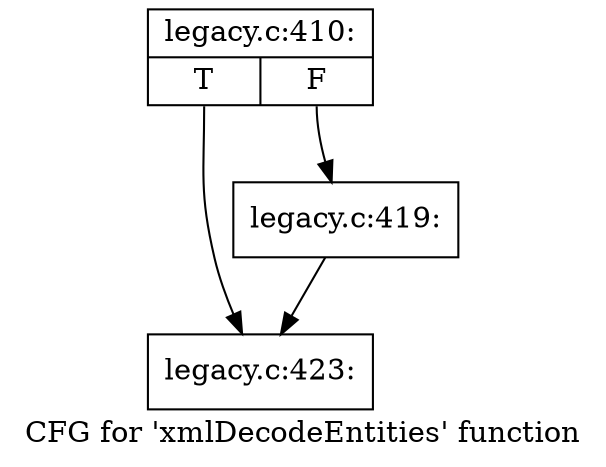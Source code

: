 digraph "CFG for 'xmlDecodeEntities' function" {
	label="CFG for 'xmlDecodeEntities' function";

	Node0x48eef10 [shape=record,label="{legacy.c:410:|{<s0>T|<s1>F}}"];
	Node0x48eef10:s0 -> Node0x48f0c10;
	Node0x48eef10:s1 -> Node0x48f0a70;
	Node0x48f0a70 [shape=record,label="{legacy.c:419:}"];
	Node0x48f0a70 -> Node0x48f0c10;
	Node0x48f0c10 [shape=record,label="{legacy.c:423:}"];
}
